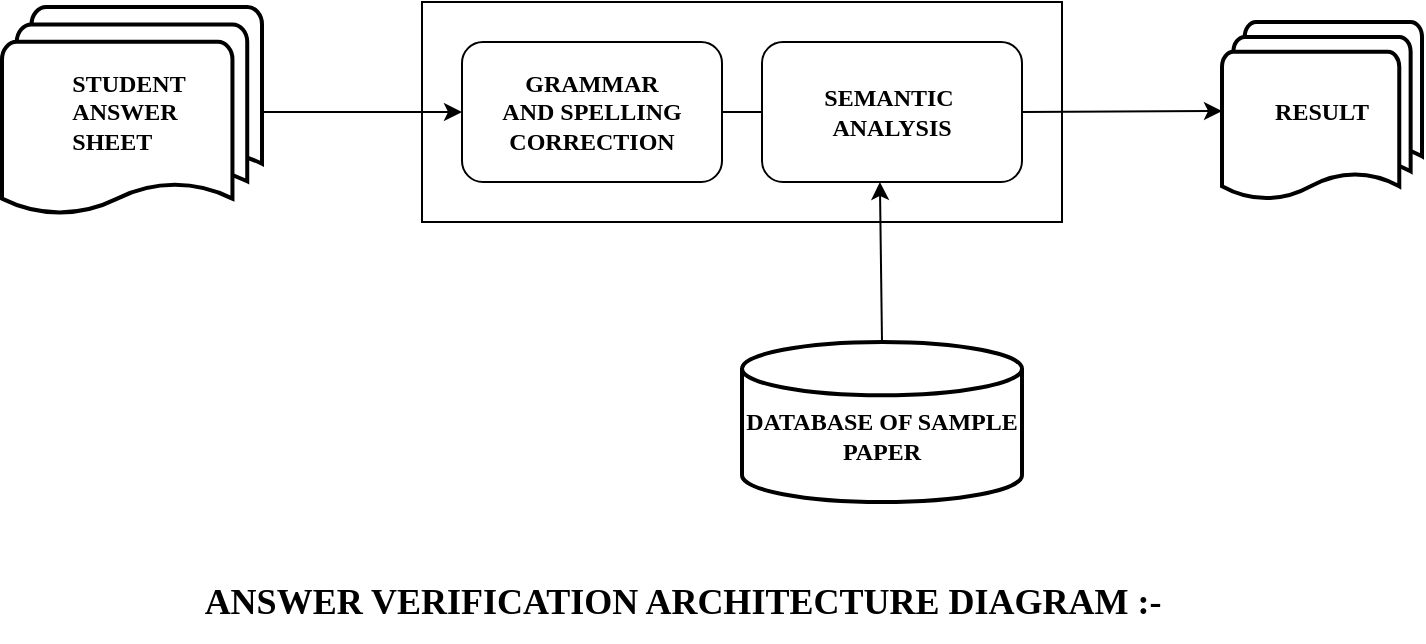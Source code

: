 <mxfile version="20.5.3" type="embed"><diagram name="Page-1" id="BiJPA7HASOZCbi4nRhK1"><mxGraphModel dx="956" dy="534" grid="1" gridSize="10" guides="1" tooltips="1" connect="1" arrows="1" fold="1" page="1" pageScale="1" pageWidth="850" pageHeight="1100" math="0" shadow="0"><root><mxCell id="0"/><mxCell id="1" parent="0"/><mxCell id="znuaqNCw2sBcnTK18KOd-12" value="" style="rounded=0;whiteSpace=wrap;html=1;" parent="1" vertex="1"><mxGeometry x="300" y="100" width="320" height="110" as="geometry"/></mxCell><mxCell id="znuaqNCw2sBcnTK18KOd-1" value="&lt;h4&gt;&lt;div style=&quot;text-align: justify;&quot;&gt;&lt;b style=&quot;background-color: initial;&quot;&gt;&lt;font face=&quot;Verdana&quot;&gt;STUDENT&amp;nbsp;&lt;/font&gt;&lt;/b&gt;&lt;/div&gt;&lt;b&gt;&lt;div style=&quot;text-align: justify;&quot;&gt;&lt;b style=&quot;background-color: initial;&quot;&gt;&lt;font face=&quot;Verdana&quot;&gt;ANSWER&lt;/font&gt;&lt;/b&gt;&lt;/div&gt;&lt;/b&gt;&lt;b&gt;&lt;div style=&quot;text-align: justify;&quot;&gt;&lt;b style=&quot;background-color: initial;&quot;&gt;&lt;font face=&quot;Verdana&quot;&gt;SHEET&lt;/font&gt;&lt;/b&gt;&lt;/div&gt;&lt;/b&gt;&lt;/h4&gt;" style="strokeWidth=2;html=1;shape=mxgraph.flowchart.multi-document;whiteSpace=wrap;" parent="1" vertex="1"><mxGeometry x="90" y="102.5" width="130" height="105" as="geometry"/></mxCell><mxCell id="znuaqNCw2sBcnTK18KOd-9" value="" style="endArrow=classic;html=1;rounded=0;exitX=1;exitY=0.5;exitDx=0;exitDy=0;exitPerimeter=0;entryX=0;entryY=0.5;entryDx=0;entryDy=0;" parent="1" source="znuaqNCw2sBcnTK18KOd-1" target="znuaqNCw2sBcnTK18KOd-13" edge="1"><mxGeometry width="50" height="50" relative="1" as="geometry"><mxPoint x="220" y="180" as="sourcePoint"/><mxPoint x="310" y="155" as="targetPoint"/></mxGeometry></mxCell><mxCell id="znuaqNCw2sBcnTK18KOd-10" value="" style="endArrow=classic;html=1;rounded=0;exitX=1;exitY=0.5;exitDx=0;exitDy=0;entryX=0;entryY=0.5;entryDx=0;entryDy=0;" parent="1" source="znuaqNCw2sBcnTK18KOd-14" edge="1"><mxGeometry width="50" height="50" relative="1" as="geometry"><mxPoint x="610" y="154.5" as="sourcePoint"/><mxPoint x="700" y="154.5" as="targetPoint"/></mxGeometry></mxCell><mxCell id="znuaqNCw2sBcnTK18KOd-13" value="&lt;b&gt;&lt;font face=&quot;Verdana&quot;&gt;GRAMMAR&lt;br&gt;AND SPELLING CORRECTION&lt;br&gt;&lt;/font&gt;&lt;/b&gt;" style="rounded=1;whiteSpace=wrap;html=1;" parent="1" vertex="1"><mxGeometry x="320" y="120" width="130" height="70" as="geometry"/></mxCell><mxCell id="znuaqNCw2sBcnTK18KOd-14" value="&lt;font face=&quot;Verdana&quot;&gt;&lt;b&gt;SEMANTIC&amp;nbsp;&lt;br&gt;ANALYSIS&lt;/b&gt;&lt;/font&gt;" style="rounded=1;whiteSpace=wrap;html=1;" parent="1" vertex="1"><mxGeometry x="470" y="120" width="130" height="70" as="geometry"/></mxCell><mxCell id="znuaqNCw2sBcnTK18KOd-15" value="&lt;h4&gt;&lt;div style=&quot;text-align: justify;&quot;&gt;&lt;font face=&quot;Verdana&quot;&gt;RESULT&lt;/font&gt;&lt;/div&gt;&lt;/h4&gt;" style="strokeWidth=2;html=1;shape=mxgraph.flowchart.multi-document;whiteSpace=wrap;" parent="1" vertex="1"><mxGeometry x="700" y="110" width="100" height="90" as="geometry"/></mxCell><mxCell id="znuaqNCw2sBcnTK18KOd-19" value="" style="endArrow=classic;html=1;rounded=0;exitX=0.5;exitY=0;exitDx=0;exitDy=0;exitPerimeter=0;" parent="1" source="znuaqNCw2sBcnTK18KOd-20" edge="1"><mxGeometry width="50" height="50" relative="1" as="geometry"><mxPoint x="529.54" y="270" as="sourcePoint"/><mxPoint x="528.95" y="190" as="targetPoint"/></mxGeometry></mxCell><mxCell id="znuaqNCw2sBcnTK18KOd-20" value="&lt;b&gt;&lt;font face=&quot;Verdana&quot;&gt;&lt;br&gt;DATABASE OF SAMPLE PAPER&lt;/font&gt;&lt;/b&gt;" style="strokeWidth=2;html=1;shape=mxgraph.flowchart.database;whiteSpace=wrap;" parent="1" vertex="1"><mxGeometry x="460" y="270" width="140" height="80" as="geometry"/></mxCell><mxCell id="znuaqNCw2sBcnTK18KOd-23" value="" style="endArrow=none;html=1;rounded=0;exitX=1;exitY=0.5;exitDx=0;exitDy=0;entryX=0;entryY=0.5;entryDx=0;entryDy=0;" parent="1" source="znuaqNCw2sBcnTK18KOd-13" target="znuaqNCw2sBcnTK18KOd-14" edge="1"><mxGeometry width="50" height="50" relative="1" as="geometry"><mxPoint x="420" y="220" as="sourcePoint"/><mxPoint x="470" y="170" as="targetPoint"/></mxGeometry></mxCell><mxCell id="znuaqNCw2sBcnTK18KOd-25" value="&lt;font style=&quot;font-size: 18px;&quot; face=&quot;Verdana&quot;&gt;&lt;b style=&quot;&quot;&gt;ANSWER VERIFICATION ARCHITECTURE DIAGRAM :-&lt;/b&gt;&lt;/font&gt;" style="text;html=1;align=center;verticalAlign=middle;resizable=0;points=[];autosize=1;strokeColor=none;fillColor=none;" parent="1" vertex="1"><mxGeometry x="150" y="380" width="560" height="40" as="geometry"/></mxCell></root></mxGraphModel></diagram></mxfile>